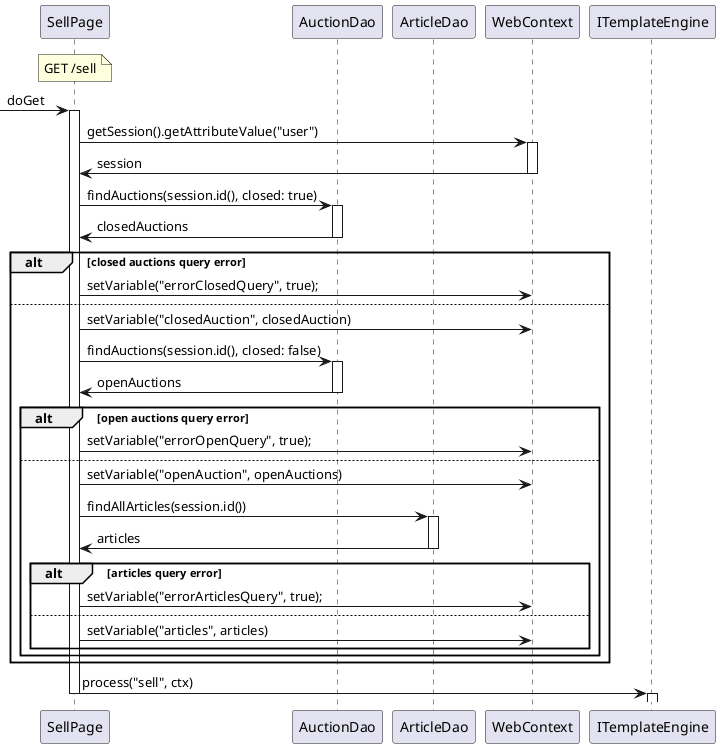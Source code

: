 @startuml
participant SellPage as servlet
participant AuctionDao
participant ArticleDao
participant WebContext as ctx
participant ITemplateEngine as templateEngine

note over servlet
    GET /sell
end note

-> servlet ++ : doGet

servlet -> ctx ++ : getSession().getAttributeValue("user")
ctx -> servlet -- : session

servlet -> AuctionDao ++ : findAuctions(session.id(), closed: true)
servlet <- AuctionDao -- : closedAuctions

alt closed auctions query error
    servlet -> ctx : setVariable("errorClosedQuery", true);
else
    servlet -> ctx : setVariable("closedAuction", closedAuction)

    servlet -> AuctionDao ++ : findAuctions(session.id(), closed: false)
    servlet <- AuctionDao -- : openAuctions
    alt open auctions query error
        servlet -> ctx : setVariable("errorOpenQuery", true);
    else
        servlet -> ctx : setVariable("openAuction", openAuctions)

        servlet -> ArticleDao ++ : findAllArticles(session.id())
        servlet <- ArticleDao -- : articles
        alt articles query error
            servlet -> ctx : setVariable("errorArticlesQuery", true);
        else
            servlet -> ctx : setVariable("articles", articles)
        end
    end
end

servlet -> templateEngine --++ : process("sell", ctx)

@enduml